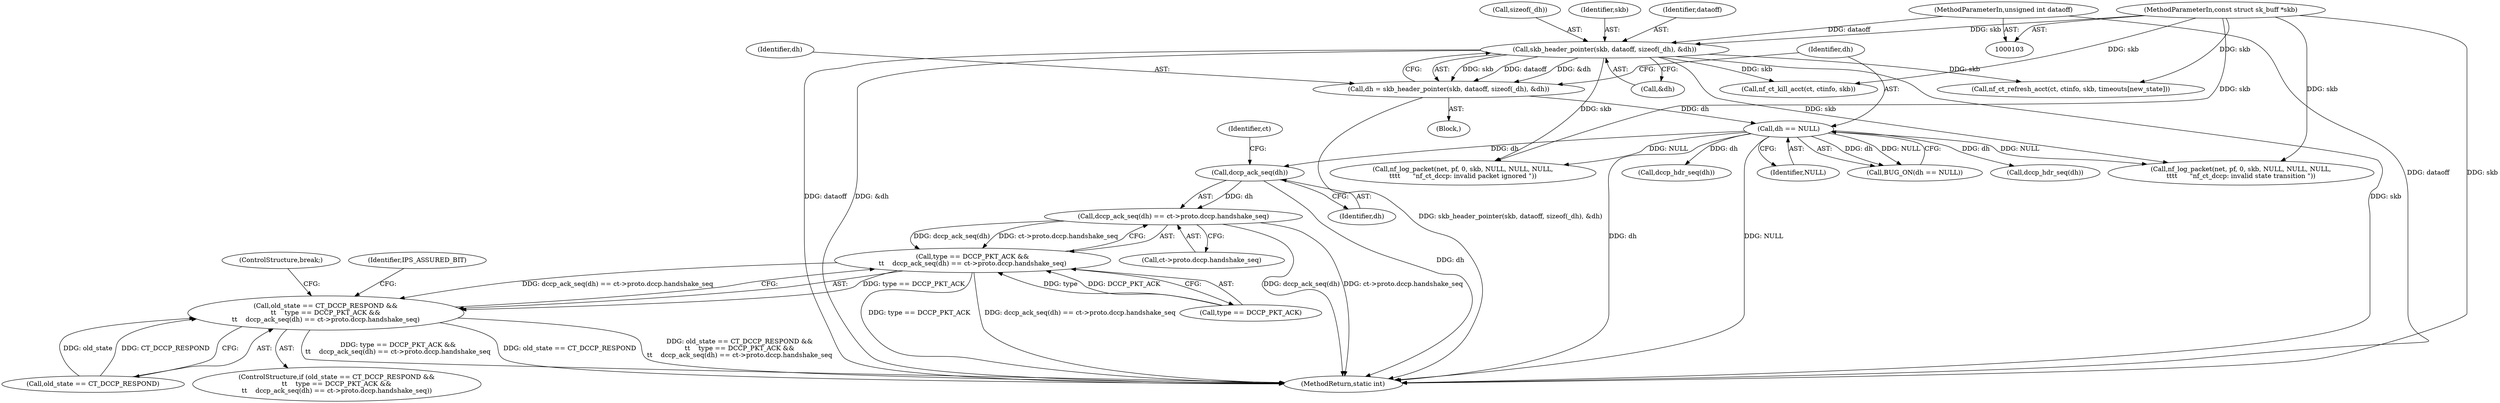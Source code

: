 digraph "1_linux_b22f5126a24b3b2f15448c3f2a254fc10cbc2b92_1@pointer" {
"1000262" [label="(Call,dccp_ack_seq(dh) == ct->proto.dccp.handshake_seq)"];
"1000263" [label="(Call,dccp_ack_seq(dh))"];
"1000138" [label="(Call,dh == NULL)"];
"1000128" [label="(Call,dh = skb_header_pointer(skb, dataoff, sizeof(_dh), &dh))"];
"1000130" [label="(Call,skb_header_pointer(skb, dataoff, sizeof(_dh), &dh))"];
"1000105" [label="(MethodParameterIn,const struct sk_buff *skb)"];
"1000106" [label="(MethodParameterIn,unsigned int dataoff)"];
"1000258" [label="(Call,type == DCCP_PKT_ACK &&\n\t\t    dccp_ack_seq(dh) == ct->proto.dccp.handshake_seq)"];
"1000254" [label="(Call,old_state == CT_DCCP_RESPOND &&\n\t\t    type == DCCP_PKT_ACK &&\n\t\t    dccp_ack_seq(dh) == ct->proto.dccp.handshake_seq)"];
"1000249" [label="(Call,dccp_hdr_seq(dh))"];
"1000268" [label="(Identifier,ct)"];
"1000130" [label="(Call,skb_header_pointer(skb, dataoff, sizeof(_dh), &dh))"];
"1000265" [label="(Call,ct->proto.dccp.handshake_seq)"];
"1000111" [label="(Block,)"];
"1000391" [label="(Call,nf_log_packet(net, pf, 0, skb, NULL, NULL, NULL,\n\t\t\t\t      \"nf_ct_dccp: invalid state transition \"))"];
"1000138" [label="(Call,dh == NULL)"];
"1000106" [label="(MethodParameterIn,unsigned int dataoff)"];
"1000278" [label="(ControlStructure,break;)"];
"1000264" [label="(Identifier,dh)"];
"1000451" [label="(MethodReturn,static int)"];
"1000253" [label="(ControlStructure,if (old_state == CT_DCCP_RESPOND &&\n\t\t    type == DCCP_PKT_ACK &&\n\t\t    dccp_ack_seq(dh) == ct->proto.dccp.handshake_seq))"];
"1000133" [label="(Call,sizeof(_dh))"];
"1000258" [label="(Call,type == DCCP_PKT_ACK &&\n\t\t    dccp_ack_seq(dh) == ct->proto.dccp.handshake_seq)"];
"1000255" [label="(Call,old_state == CT_DCCP_RESPOND)"];
"1000135" [label="(Call,&dh)"];
"1000129" [label="(Identifier,dh)"];
"1000254" [label="(Call,old_state == CT_DCCP_RESPOND &&\n\t\t    type == DCCP_PKT_ACK &&\n\t\t    dccp_ack_seq(dh) == ct->proto.dccp.handshake_seq)"];
"1000137" [label="(Call,BUG_ON(dh == NULL))"];
"1000262" [label="(Call,dccp_ack_seq(dh) == ct->proto.dccp.handshake_seq)"];
"1000131" [label="(Identifier,skb)"];
"1000263" [label="(Call,dccp_ack_seq(dh))"];
"1000370" [label="(Call,nf_log_packet(net, pf, 0, skb, NULL, NULL, NULL,\n\t\t\t\t      \"nf_ct_dccp: invalid packet ignored \"))"];
"1000159" [label="(Call,nf_ct_kill_acct(ct, ctinfo, skb))"];
"1000128" [label="(Call,dh = skb_header_pointer(skb, dataoff, sizeof(_dh), &dh))"];
"1000259" [label="(Call,type == DCCP_PKT_ACK)"];
"1000273" [label="(Identifier,IPS_ASSURED_BIT)"];
"1000442" [label="(Call,nf_ct_refresh_acct(ct, ctinfo, skb, timeouts[new_state]))"];
"1000337" [label="(Call,dccp_hdr_seq(dh))"];
"1000139" [label="(Identifier,dh)"];
"1000132" [label="(Identifier,dataoff)"];
"1000105" [label="(MethodParameterIn,const struct sk_buff *skb)"];
"1000140" [label="(Identifier,NULL)"];
"1000262" -> "1000258"  [label="AST: "];
"1000262" -> "1000265"  [label="CFG: "];
"1000263" -> "1000262"  [label="AST: "];
"1000265" -> "1000262"  [label="AST: "];
"1000258" -> "1000262"  [label="CFG: "];
"1000262" -> "1000451"  [label="DDG: ct->proto.dccp.handshake_seq"];
"1000262" -> "1000451"  [label="DDG: dccp_ack_seq(dh)"];
"1000262" -> "1000258"  [label="DDG: dccp_ack_seq(dh)"];
"1000262" -> "1000258"  [label="DDG: ct->proto.dccp.handshake_seq"];
"1000263" -> "1000262"  [label="DDG: dh"];
"1000263" -> "1000264"  [label="CFG: "];
"1000264" -> "1000263"  [label="AST: "];
"1000268" -> "1000263"  [label="CFG: "];
"1000263" -> "1000451"  [label="DDG: dh"];
"1000138" -> "1000263"  [label="DDG: dh"];
"1000138" -> "1000137"  [label="AST: "];
"1000138" -> "1000140"  [label="CFG: "];
"1000139" -> "1000138"  [label="AST: "];
"1000140" -> "1000138"  [label="AST: "];
"1000137" -> "1000138"  [label="CFG: "];
"1000138" -> "1000451"  [label="DDG: dh"];
"1000138" -> "1000451"  [label="DDG: NULL"];
"1000138" -> "1000137"  [label="DDG: dh"];
"1000138" -> "1000137"  [label="DDG: NULL"];
"1000128" -> "1000138"  [label="DDG: dh"];
"1000138" -> "1000249"  [label="DDG: dh"];
"1000138" -> "1000337"  [label="DDG: dh"];
"1000138" -> "1000370"  [label="DDG: NULL"];
"1000138" -> "1000391"  [label="DDG: NULL"];
"1000128" -> "1000111"  [label="AST: "];
"1000128" -> "1000130"  [label="CFG: "];
"1000129" -> "1000128"  [label="AST: "];
"1000130" -> "1000128"  [label="AST: "];
"1000139" -> "1000128"  [label="CFG: "];
"1000128" -> "1000451"  [label="DDG: skb_header_pointer(skb, dataoff, sizeof(_dh), &dh)"];
"1000130" -> "1000128"  [label="DDG: skb"];
"1000130" -> "1000128"  [label="DDG: dataoff"];
"1000130" -> "1000128"  [label="DDG: &dh"];
"1000130" -> "1000135"  [label="CFG: "];
"1000131" -> "1000130"  [label="AST: "];
"1000132" -> "1000130"  [label="AST: "];
"1000133" -> "1000130"  [label="AST: "];
"1000135" -> "1000130"  [label="AST: "];
"1000130" -> "1000451"  [label="DDG: dataoff"];
"1000130" -> "1000451"  [label="DDG: &dh"];
"1000130" -> "1000451"  [label="DDG: skb"];
"1000105" -> "1000130"  [label="DDG: skb"];
"1000106" -> "1000130"  [label="DDG: dataoff"];
"1000130" -> "1000159"  [label="DDG: skb"];
"1000130" -> "1000370"  [label="DDG: skb"];
"1000130" -> "1000391"  [label="DDG: skb"];
"1000130" -> "1000442"  [label="DDG: skb"];
"1000105" -> "1000103"  [label="AST: "];
"1000105" -> "1000451"  [label="DDG: skb"];
"1000105" -> "1000159"  [label="DDG: skb"];
"1000105" -> "1000370"  [label="DDG: skb"];
"1000105" -> "1000391"  [label="DDG: skb"];
"1000105" -> "1000442"  [label="DDG: skb"];
"1000106" -> "1000103"  [label="AST: "];
"1000106" -> "1000451"  [label="DDG: dataoff"];
"1000258" -> "1000254"  [label="AST: "];
"1000258" -> "1000259"  [label="CFG: "];
"1000259" -> "1000258"  [label="AST: "];
"1000254" -> "1000258"  [label="CFG: "];
"1000258" -> "1000451"  [label="DDG: type == DCCP_PKT_ACK"];
"1000258" -> "1000451"  [label="DDG: dccp_ack_seq(dh) == ct->proto.dccp.handshake_seq"];
"1000258" -> "1000254"  [label="DDG: type == DCCP_PKT_ACK"];
"1000258" -> "1000254"  [label="DDG: dccp_ack_seq(dh) == ct->proto.dccp.handshake_seq"];
"1000259" -> "1000258"  [label="DDG: type"];
"1000259" -> "1000258"  [label="DDG: DCCP_PKT_ACK"];
"1000254" -> "1000253"  [label="AST: "];
"1000254" -> "1000255"  [label="CFG: "];
"1000255" -> "1000254"  [label="AST: "];
"1000273" -> "1000254"  [label="CFG: "];
"1000278" -> "1000254"  [label="CFG: "];
"1000254" -> "1000451"  [label="DDG: old_state == CT_DCCP_RESPOND"];
"1000254" -> "1000451"  [label="DDG: old_state == CT_DCCP_RESPOND &&\n\t\t    type == DCCP_PKT_ACK &&\n\t\t    dccp_ack_seq(dh) == ct->proto.dccp.handshake_seq"];
"1000254" -> "1000451"  [label="DDG: type == DCCP_PKT_ACK &&\n\t\t    dccp_ack_seq(dh) == ct->proto.dccp.handshake_seq"];
"1000255" -> "1000254"  [label="DDG: old_state"];
"1000255" -> "1000254"  [label="DDG: CT_DCCP_RESPOND"];
}
